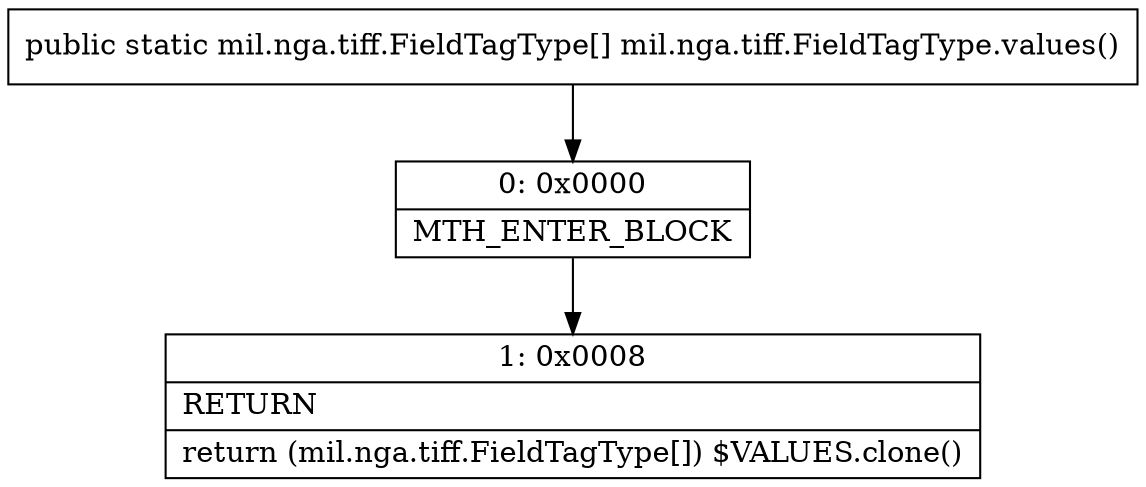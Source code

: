 digraph "CFG formil.nga.tiff.FieldTagType.values()[Lmil\/nga\/tiff\/FieldTagType;" {
Node_0 [shape=record,label="{0\:\ 0x0000|MTH_ENTER_BLOCK\l}"];
Node_1 [shape=record,label="{1\:\ 0x0008|RETURN\l|return (mil.nga.tiff.FieldTagType[]) $VALUES.clone()\l}"];
MethodNode[shape=record,label="{public static mil.nga.tiff.FieldTagType[] mil.nga.tiff.FieldTagType.values() }"];
MethodNode -> Node_0;
Node_0 -> Node_1;
}

